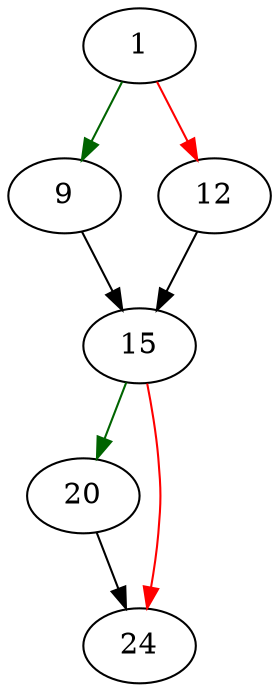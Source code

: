 strict digraph "saveCursorPosition" {
	// Node definitions.
	1 [entry=true];
	9;
	12;
	15;
	20;
	24;

	// Edge definitions.
	1 -> 9 [
		color=darkgreen
		cond=true
	];
	1 -> 12 [
		color=red
		cond=false
	];
	9 -> 15;
	12 -> 15;
	15 -> 20 [
		color=darkgreen
		cond=true
	];
	15 -> 24 [
		color=red
		cond=false
	];
	20 -> 24;
}